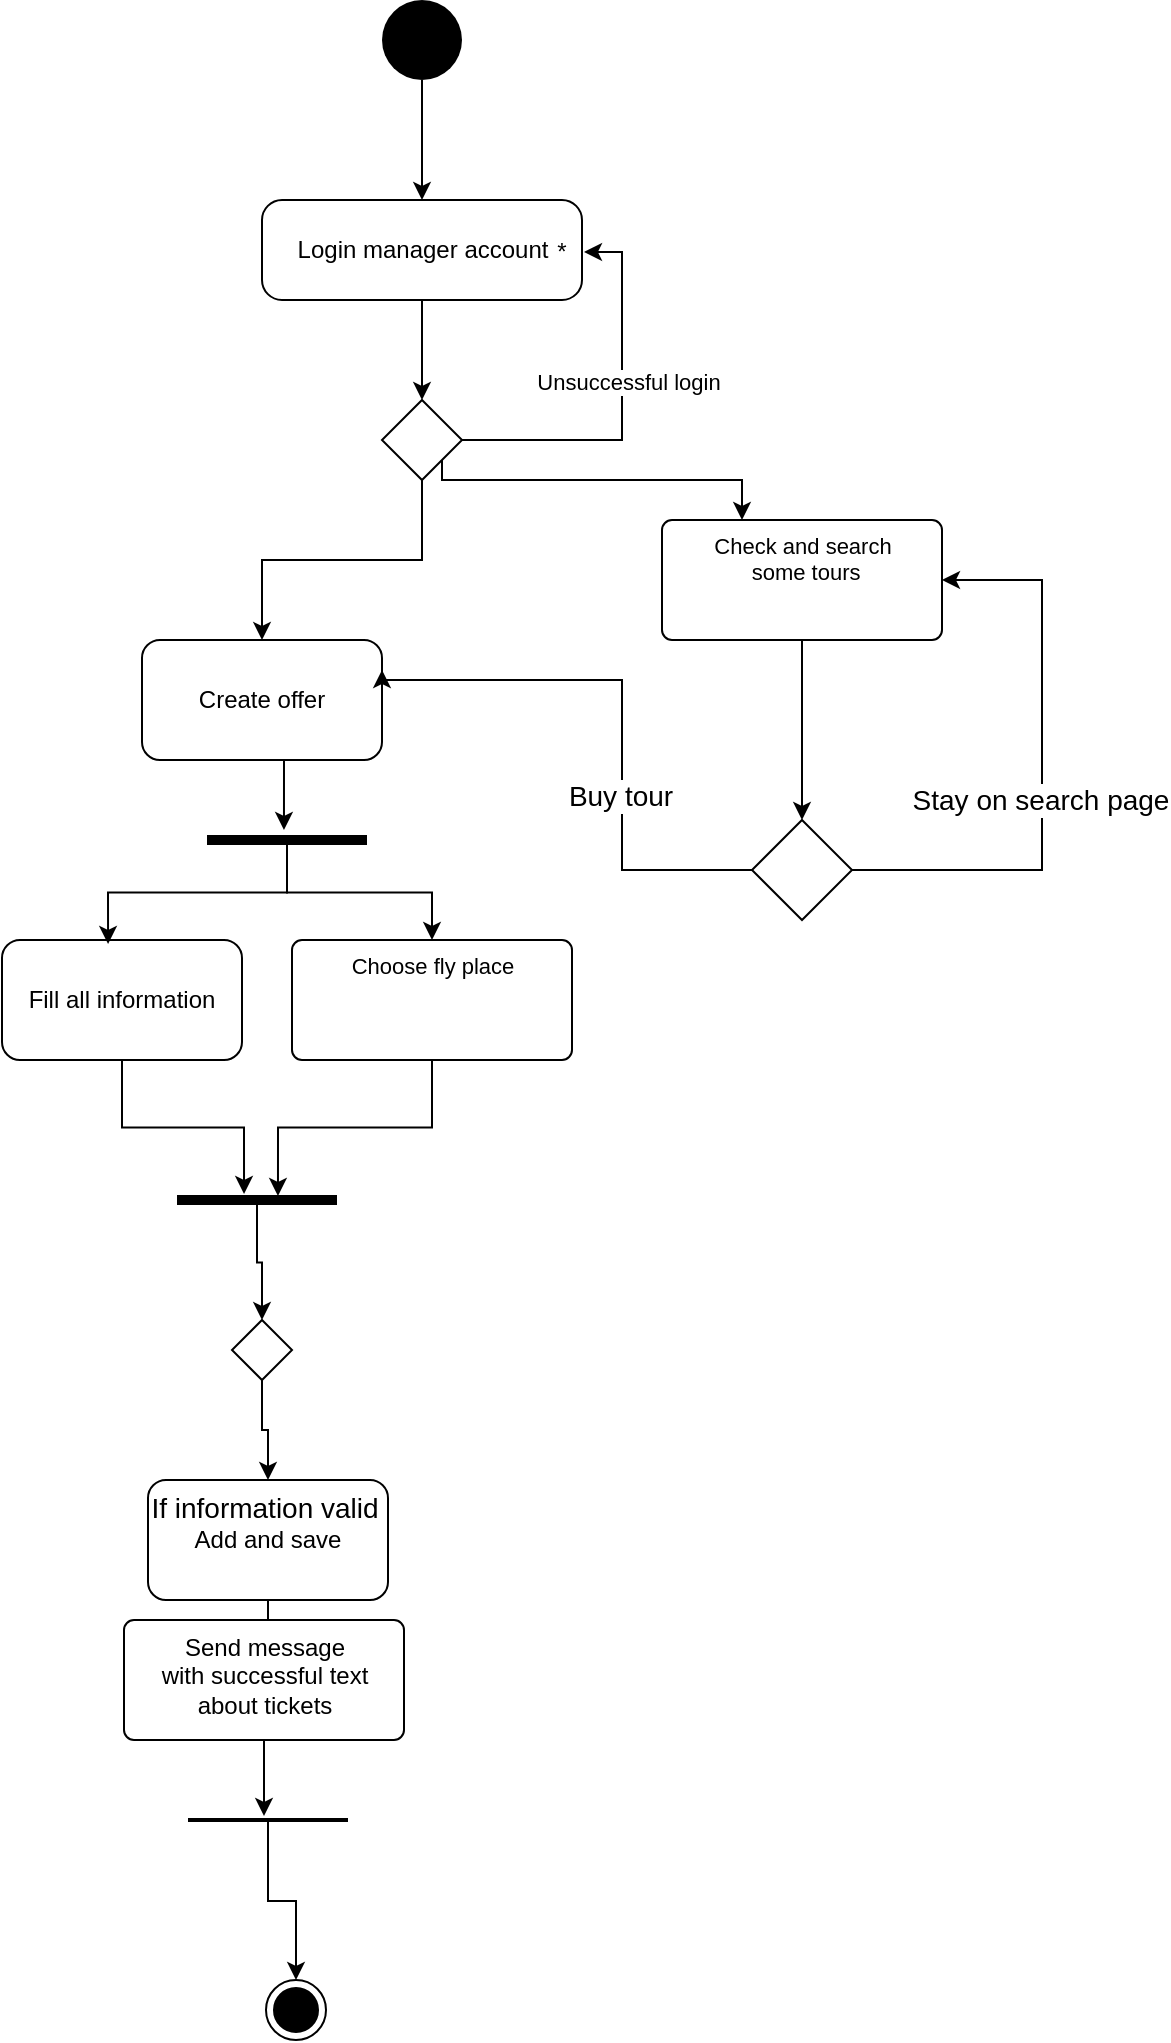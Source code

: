 <mxfile version="17.4.0" type="device"><diagram id="xuWBKd_dGUHM4PR9r3U7" name="Page-1"><mxGraphModel dx="1590" dy="793" grid="1" gridSize="10" guides="1" tooltips="1" connect="1" arrows="1" fold="1" page="1" pageScale="1" pageWidth="827" pageHeight="1169" math="0" shadow="0"><root><mxCell id="0"/><mxCell id="1" parent="0"/><mxCell id="I-0mWvvRUpYLIOYVCkCL-4" style="edgeStyle=orthogonalEdgeStyle;rounded=0;orthogonalLoop=1;jettySize=auto;html=1;exitX=0.5;exitY=1;exitDx=0;exitDy=0;entryX=0.5;entryY=0;entryDx=0;entryDy=0;" parent="1" source="I-0mWvvRUpYLIOYVCkCL-1" target="I-0mWvvRUpYLIOYVCkCL-2" edge="1"><mxGeometry relative="1" as="geometry"/></mxCell><mxCell id="I-0mWvvRUpYLIOYVCkCL-1" value="" style="ellipse;fillColor=#000000;strokeColor=none;" parent="1" vertex="1"><mxGeometry x="360" y="40" width="40" height="40" as="geometry"/></mxCell><mxCell id="I-0mWvvRUpYLIOYVCkCL-6" style="edgeStyle=orthogonalEdgeStyle;rounded=0;orthogonalLoop=1;jettySize=auto;html=1;exitX=0.5;exitY=1;exitDx=0;exitDy=0;entryX=0.5;entryY=0;entryDx=0;entryDy=0;" parent="1" source="I-0mWvvRUpYLIOYVCkCL-2" target="I-0mWvvRUpYLIOYVCkCL-5" edge="1"><mxGeometry relative="1" as="geometry"/></mxCell><mxCell id="I-0mWvvRUpYLIOYVCkCL-2" value="Login manager account" style="html=1;dashed=0;rounded=1;absoluteArcSize=1;arcSize=20;verticalAlign=middle;align=center;" parent="1" vertex="1"><mxGeometry x="300" y="140" width="160" height="50" as="geometry"/></mxCell><mxCell id="I-0mWvvRUpYLIOYVCkCL-3" value="*" style="text;resizeWidth=0;resizeHeight=0;points=[];part=1;verticalAlign=middle;align=center;" parent="I-0mWvvRUpYLIOYVCkCL-2" vertex="1"><mxGeometry x="1" y="0.5" width="20" height="20" relative="1" as="geometry"><mxPoint x="-20" y="-10" as="offset"/></mxGeometry></mxCell><mxCell id="I-0mWvvRUpYLIOYVCkCL-7" style="edgeStyle=orthogonalEdgeStyle;rounded=0;orthogonalLoop=1;jettySize=auto;html=1;exitX=1;exitY=0.5;exitDx=0;exitDy=0;entryX=1.05;entryY=0.55;entryDx=0;entryDy=0;entryPerimeter=0;" parent="1" source="I-0mWvvRUpYLIOYVCkCL-5" target="I-0mWvvRUpYLIOYVCkCL-3" edge="1"><mxGeometry relative="1" as="geometry"/></mxCell><mxCell id="I-0mWvvRUpYLIOYVCkCL-8" value="Unsuccessful login" style="edgeLabel;html=1;align=center;verticalAlign=middle;resizable=0;points=[];" parent="I-0mWvvRUpYLIOYVCkCL-7" vertex="1" connectable="0"><mxGeometry x="0.137" y="-3" relative="1" as="geometry"><mxPoint as="offset"/></mxGeometry></mxCell><mxCell id="V2NuNoWazIsD0BhAdgsl-14" value="" style="edgeStyle=orthogonalEdgeStyle;rounded=0;orthogonalLoop=1;jettySize=auto;html=1;" parent="1" source="I-0mWvvRUpYLIOYVCkCL-5" target="V2NuNoWazIsD0BhAdgsl-13" edge="1"><mxGeometry relative="1" as="geometry"/></mxCell><mxCell id="-kfNFN18KxB1PXXMPgFt-22" style="edgeStyle=orthogonalEdgeStyle;rounded=0;orthogonalLoop=1;jettySize=auto;html=1;exitX=1;exitY=1;exitDx=0;exitDy=0;fontSize=11;" edge="1" parent="1" source="I-0mWvvRUpYLIOYVCkCL-5" target="-kfNFN18KxB1PXXMPgFt-21"><mxGeometry relative="1" as="geometry"><Array as="points"><mxPoint x="390" y="280"/><mxPoint x="540" y="280"/></Array></mxGeometry></mxCell><mxCell id="I-0mWvvRUpYLIOYVCkCL-5" value="" style="rhombus;" parent="1" vertex="1"><mxGeometry x="360" y="240" width="40" height="40" as="geometry"/></mxCell><mxCell id="-kfNFN18KxB1PXXMPgFt-39" style="edgeStyle=orthogonalEdgeStyle;rounded=0;orthogonalLoop=1;jettySize=auto;html=1;exitX=0.5;exitY=1;exitDx=0;exitDy=0;entryX=1.5;entryY=0.481;entryDx=0;entryDy=0;entryPerimeter=0;fontSize=14;" edge="1" parent="1" source="V2NuNoWazIsD0BhAdgsl-13" target="-kfNFN18KxB1PXXMPgFt-37"><mxGeometry relative="1" as="geometry"/></mxCell><mxCell id="V2NuNoWazIsD0BhAdgsl-13" value="Create offer" style="whiteSpace=wrap;html=1;glass=0;rounded=1;shadow=0;" parent="1" vertex="1"><mxGeometry x="240" y="360" width="120" height="60" as="geometry"/></mxCell><mxCell id="-kfNFN18KxB1PXXMPgFt-44" style="edgeStyle=orthogonalEdgeStyle;rounded=0;orthogonalLoop=1;jettySize=auto;html=1;exitX=0.5;exitY=1;exitDx=0;exitDy=0;entryX=-0.1;entryY=0.581;entryDx=0;entryDy=0;entryPerimeter=0;fontSize=14;" edge="1" parent="1" source="V2NuNoWazIsD0BhAdgsl-24" target="-kfNFN18KxB1PXXMPgFt-43"><mxGeometry relative="1" as="geometry"/></mxCell><mxCell id="V2NuNoWazIsD0BhAdgsl-24" value="Fill all information" style="whiteSpace=wrap;html=1;glass=0;rounded=1;shadow=0;" parent="1" vertex="1"><mxGeometry x="170" y="510" width="120" height="60" as="geometry"/></mxCell><mxCell id="-kfNFN18KxB1PXXMPgFt-18" style="edgeStyle=orthogonalEdgeStyle;rounded=0;orthogonalLoop=1;jettySize=auto;html=1;exitX=0.5;exitY=1;exitDx=0;exitDy=0;fontSize=11;" edge="1" parent="1" source="V2NuNoWazIsD0BhAdgsl-30" target="-kfNFN18KxB1PXXMPgFt-6"><mxGeometry relative="1" as="geometry"/></mxCell><mxCell id="V2NuNoWazIsD0BhAdgsl-30" value="Add and save" style="whiteSpace=wrap;html=1;glass=0;rounded=1;shadow=0;" parent="1" vertex="1"><mxGeometry x="243" y="780" width="120" height="60" as="geometry"/></mxCell><mxCell id="-kfNFN18KxB1PXXMPgFt-20" style="edgeStyle=orthogonalEdgeStyle;rounded=0;orthogonalLoop=1;jettySize=auto;html=1;fontSize=11;" edge="1" parent="1" source="-kfNFN18KxB1PXXMPgFt-1" target="-kfNFN18KxB1PXXMPgFt-5"><mxGeometry relative="1" as="geometry"/></mxCell><mxCell id="-kfNFN18KxB1PXXMPgFt-1" value="" style="html=1;points=[];perimeter=orthogonalPerimeter;fillColor=#000000;strokeColor=none;rotation=90;" vertex="1" parent="1"><mxGeometry x="302" y="910" width="2" height="80" as="geometry"/></mxCell><mxCell id="-kfNFN18KxB1PXXMPgFt-5" value="" style="ellipse;html=1;shape=endState;fillColor=#000000;strokeColor=#000000;" vertex="1" parent="1"><mxGeometry x="302" y="1030" width="30" height="30" as="geometry"/></mxCell><mxCell id="-kfNFN18KxB1PXXMPgFt-30" style="edgeStyle=orthogonalEdgeStyle;rounded=0;orthogonalLoop=1;jettySize=auto;html=1;exitX=0.5;exitY=1;exitDx=0;exitDy=0;entryX=-0.5;entryY=0.525;entryDx=0;entryDy=0;entryPerimeter=0;fontSize=14;" edge="1" parent="1" source="-kfNFN18KxB1PXXMPgFt-6" target="-kfNFN18KxB1PXXMPgFt-1"><mxGeometry relative="1" as="geometry"/></mxCell><mxCell id="-kfNFN18KxB1PXXMPgFt-6" value="&lt;div&gt;Send message &lt;br&gt;&lt;/div&gt;&lt;div&gt;with successful text&lt;/div&gt;&lt;div&gt;about tickets&lt;br&gt;&lt;/div&gt;" style="html=1;align=center;verticalAlign=top;rounded=1;absoluteArcSize=1;arcSize=10;dashed=0;" vertex="1" parent="1"><mxGeometry x="231" y="850" width="140" height="60" as="geometry"/></mxCell><mxCell id="-kfNFN18KxB1PXXMPgFt-14" style="edgeStyle=orthogonalEdgeStyle;rounded=0;orthogonalLoop=1;jettySize=auto;html=1;exitX=0.5;exitY=1;exitDx=0;exitDy=0;" edge="1" parent="1" source="-kfNFN18KxB1PXXMPgFt-10" target="V2NuNoWazIsD0BhAdgsl-30"><mxGeometry relative="1" as="geometry"/></mxCell><mxCell id="-kfNFN18KxB1PXXMPgFt-15" value="&lt;font style=&quot;font-size: 14px&quot;&gt;If information valid&lt;/font&gt;" style="edgeLabel;html=1;align=center;verticalAlign=middle;resizable=0;points=[];" vertex="1" connectable="0" parent="-kfNFN18KxB1PXXMPgFt-14"><mxGeometry x="-0.273" y="2" relative="1" as="geometry"><mxPoint x="-1" y="44" as="offset"/></mxGeometry></mxCell><mxCell id="-kfNFN18KxB1PXXMPgFt-10" value="" style="rhombus;" vertex="1" parent="1"><mxGeometry x="285" y="700" width="30" height="30" as="geometry"/></mxCell><mxCell id="-kfNFN18KxB1PXXMPgFt-32" style="edgeStyle=orthogonalEdgeStyle;rounded=0;orthogonalLoop=1;jettySize=auto;html=1;exitX=0.5;exitY=1;exitDx=0;exitDy=0;entryX=0.5;entryY=0;entryDx=0;entryDy=0;fontSize=14;" edge="1" parent="1" source="-kfNFN18KxB1PXXMPgFt-21" target="-kfNFN18KxB1PXXMPgFt-31"><mxGeometry relative="1" as="geometry"/></mxCell><mxCell id="-kfNFN18KxB1PXXMPgFt-21" value="&lt;div&gt;Check and search&lt;/div&gt;&lt;div&gt;&amp;nbsp;some tours&lt;/div&gt;" style="html=1;align=center;verticalAlign=top;rounded=1;absoluteArcSize=1;arcSize=10;dashed=0;fontSize=11;" vertex="1" parent="1"><mxGeometry x="500" y="300" width="140" height="60" as="geometry"/></mxCell><mxCell id="-kfNFN18KxB1PXXMPgFt-47" style="edgeStyle=orthogonalEdgeStyle;rounded=0;orthogonalLoop=1;jettySize=auto;html=1;entryX=0.1;entryY=0.369;entryDx=0;entryDy=0;entryPerimeter=0;fontSize=14;" edge="1" parent="1" source="-kfNFN18KxB1PXXMPgFt-23" target="-kfNFN18KxB1PXXMPgFt-43"><mxGeometry relative="1" as="geometry"/></mxCell><mxCell id="-kfNFN18KxB1PXXMPgFt-23" value="Choose fly place" style="html=1;align=center;verticalAlign=top;rounded=1;absoluteArcSize=1;arcSize=10;dashed=0;fontSize=11;" vertex="1" parent="1"><mxGeometry x="315" y="510" width="140" height="60" as="geometry"/></mxCell><mxCell id="-kfNFN18KxB1PXXMPgFt-33" style="edgeStyle=orthogonalEdgeStyle;rounded=0;orthogonalLoop=1;jettySize=auto;html=1;exitX=0;exitY=0.5;exitDx=0;exitDy=0;entryX=1;entryY=0.25;entryDx=0;entryDy=0;fontSize=14;" edge="1" parent="1" source="-kfNFN18KxB1PXXMPgFt-31" target="V2NuNoWazIsD0BhAdgsl-13"><mxGeometry relative="1" as="geometry"><Array as="points"><mxPoint x="480" y="475"/><mxPoint x="480" y="380"/><mxPoint x="360" y="380"/></Array></mxGeometry></mxCell><mxCell id="-kfNFN18KxB1PXXMPgFt-34" value="Buy tour" style="edgeLabel;html=1;align=center;verticalAlign=middle;resizable=0;points=[];fontSize=14;" vertex="1" connectable="0" parent="-kfNFN18KxB1PXXMPgFt-33"><mxGeometry x="-0.284" y="1" relative="1" as="geometry"><mxPoint as="offset"/></mxGeometry></mxCell><mxCell id="-kfNFN18KxB1PXXMPgFt-35" style="edgeStyle=orthogonalEdgeStyle;rounded=0;orthogonalLoop=1;jettySize=auto;html=1;exitX=1;exitY=0.5;exitDx=0;exitDy=0;entryX=1;entryY=0.5;entryDx=0;entryDy=0;fontSize=14;" edge="1" parent="1" source="-kfNFN18KxB1PXXMPgFt-31" target="-kfNFN18KxB1PXXMPgFt-21"><mxGeometry relative="1" as="geometry"><Array as="points"><mxPoint x="690" y="475"/><mxPoint x="690" y="330"/></Array></mxGeometry></mxCell><mxCell id="-kfNFN18KxB1PXXMPgFt-36" value="Stay on search page" style="edgeLabel;html=1;align=center;verticalAlign=middle;resizable=0;points=[];fontSize=14;" vertex="1" connectable="0" parent="-kfNFN18KxB1PXXMPgFt-35"><mxGeometry x="-0.103" y="1" relative="1" as="geometry"><mxPoint as="offset"/></mxGeometry></mxCell><mxCell id="-kfNFN18KxB1PXXMPgFt-31" value="" style="rhombus;fontSize=14;" vertex="1" parent="1"><mxGeometry x="545" y="450" width="50" height="50" as="geometry"/></mxCell><mxCell id="-kfNFN18KxB1PXXMPgFt-40" style="edgeStyle=orthogonalEdgeStyle;rounded=0;orthogonalLoop=1;jettySize=auto;html=1;entryX=0.442;entryY=0.033;entryDx=0;entryDy=0;entryPerimeter=0;fontSize=14;" edge="1" parent="1" source="-kfNFN18KxB1PXXMPgFt-37" target="V2NuNoWazIsD0BhAdgsl-24"><mxGeometry relative="1" as="geometry"/></mxCell><mxCell id="-kfNFN18KxB1PXXMPgFt-42" style="edgeStyle=orthogonalEdgeStyle;rounded=0;orthogonalLoop=1;jettySize=auto;html=1;fontSize=14;" edge="1" parent="1" source="-kfNFN18KxB1PXXMPgFt-37" target="-kfNFN18KxB1PXXMPgFt-23"><mxGeometry relative="1" as="geometry"/></mxCell><mxCell id="-kfNFN18KxB1PXXMPgFt-37" value="" style="html=1;points=[];perimeter=orthogonalPerimeter;fillColor=#000000;strokeColor=none;fontSize=14;rotation=-90;" vertex="1" parent="1"><mxGeometry x="310" y="420" width="5" height="80" as="geometry"/></mxCell><mxCell id="-kfNFN18KxB1PXXMPgFt-46" style="edgeStyle=orthogonalEdgeStyle;rounded=0;orthogonalLoop=1;jettySize=auto;html=1;fontSize=14;" edge="1" parent="1" source="-kfNFN18KxB1PXXMPgFt-43" target="-kfNFN18KxB1PXXMPgFt-10"><mxGeometry relative="1" as="geometry"/></mxCell><mxCell id="-kfNFN18KxB1PXXMPgFt-43" value="" style="html=1;points=[];perimeter=orthogonalPerimeter;fillColor=#000000;strokeColor=none;fontSize=14;rotation=90;" vertex="1" parent="1"><mxGeometry x="295" y="600" width="5" height="80" as="geometry"/></mxCell></root></mxGraphModel></diagram></mxfile>